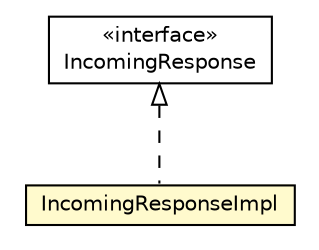 #!/usr/local/bin/dot
#
# Class diagram 
# Generated by UMLGraph version R5_6-24-gf6e263 (http://www.umlgraph.org/)
#

digraph G {
	edge [fontname="Helvetica",fontsize=10,labelfontname="Helvetica",labelfontsize=10];
	node [fontname="Helvetica",fontsize=10,shape=plaintext];
	nodesep=0.25;
	ranksep=0.5;
	// io.reinert.requestor.core.IncomingResponse
	c32565 [label=<<table title="io.reinert.requestor.core.IncomingResponse" border="0" cellborder="1" cellspacing="0" cellpadding="2" port="p" href="./IncomingResponse.html">
		<tr><td><table border="0" cellspacing="0" cellpadding="1">
<tr><td align="center" balign="center"> &#171;interface&#187; </td></tr>
<tr><td align="center" balign="center"> IncomingResponse </td></tr>
		</table></td></tr>
		</table>>, URL="./IncomingResponse.html", fontname="Helvetica", fontcolor="black", fontsize=10.0];
	// io.reinert.requestor.core.IncomingResponseImpl
	c32668 [label=<<table title="io.reinert.requestor.core.IncomingResponseImpl" border="0" cellborder="1" cellspacing="0" cellpadding="2" port="p" bgcolor="lemonChiffon" href="./IncomingResponseImpl.html">
		<tr><td><table border="0" cellspacing="0" cellpadding="1">
<tr><td align="center" balign="center"> IncomingResponseImpl </td></tr>
		</table></td></tr>
		</table>>, URL="./IncomingResponseImpl.html", fontname="Helvetica", fontcolor="black", fontsize=10.0];
	//io.reinert.requestor.core.IncomingResponseImpl implements io.reinert.requestor.core.IncomingResponse
	c32565:p -> c32668:p [dir=back,arrowtail=empty,style=dashed];
}

